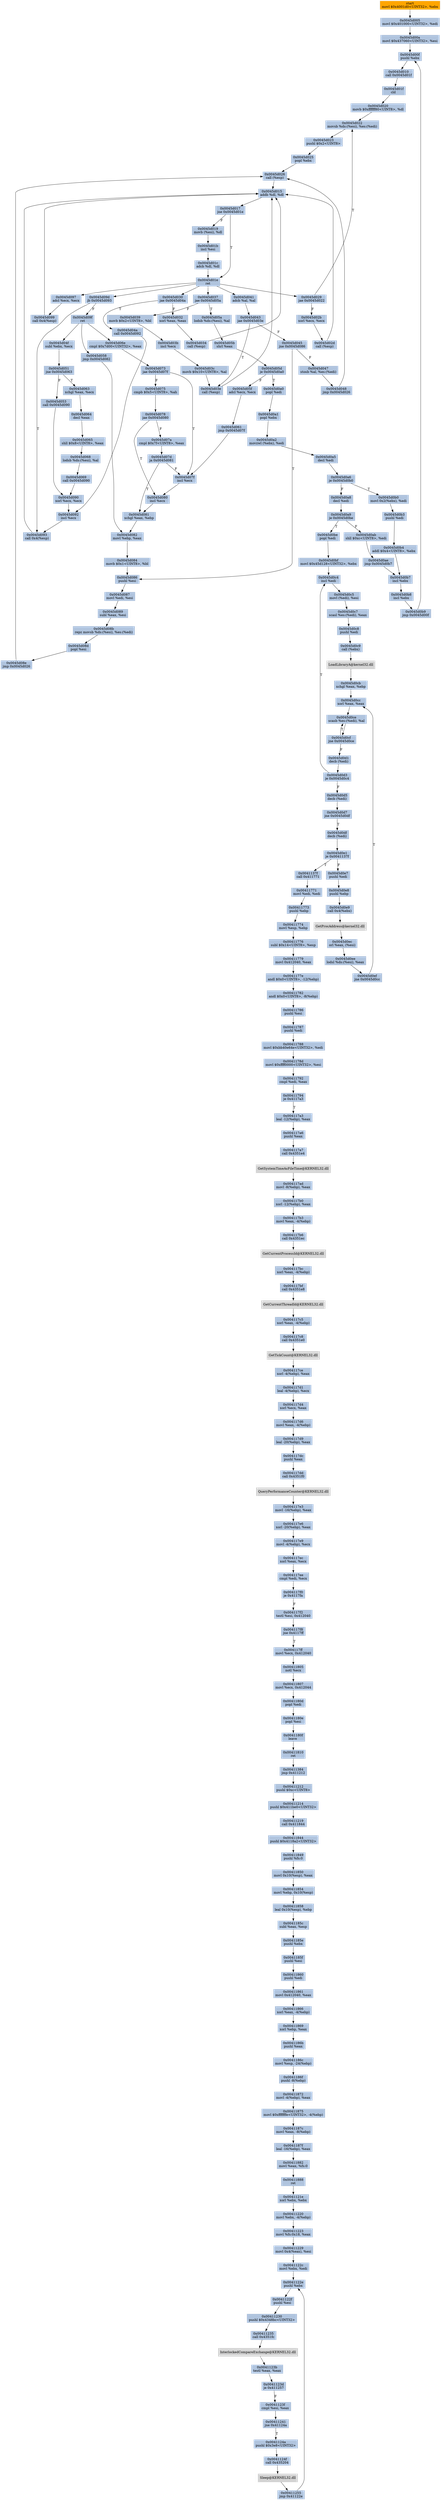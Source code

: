 digraph G {
node[shape=rectangle,style=filled,fillcolor=lightsteelblue,color=lightsteelblue]
bgcolor="transparent"
a0x0045d000movl_0x4001d0UINT32_ebx[label="start\nmovl $0x4001d0<UINT32>, %ebx",fillcolor="orange",color="lightgrey"];
a0x0045d005movl_0x401000UINT32_edi[label="0x0045d005\nmovl $0x401000<UINT32>, %edi"];
a0x0045d00amovl_0x437060UINT32_esi[label="0x0045d00a\nmovl $0x437060<UINT32>, %esi"];
a0x0045d00fpushl_ebx[label="0x0045d00f\npushl %ebx"];
a0x0045d010call_0x0045d01f[label="0x0045d010\ncall 0x0045d01f"];
a0x0045d01fcld_[label="0x0045d01f\ncld "];
a0x0045d020movb_0xffffff80UINT8_dl[label="0x0045d020\nmovb $0xffffff80<UINT8>, %dl"];
a0x0045d022movsb_ds_esi__es_edi_[label="0x0045d022\nmovsb %ds:(%esi), %es:(%edi)"];
a0x0045d023pushl_0x2UINT8[label="0x0045d023\npushl $0x2<UINT8>"];
a0x0045d025popl_ebx[label="0x0045d025\npopl %ebx"];
a0x0045d026call_esp_[label="0x0045d026\ncall (%esp)"];
a0x0045d015addb_dl_dl[label="0x0045d015\naddb %dl, %dl"];
a0x0045d017jne_0x0045d01e[label="0x0045d017\njne 0x0045d01e"];
a0x0045d019movb_esi__dl[label="0x0045d019\nmovb (%esi), %dl"];
a0x0045d01bincl_esi[label="0x0045d01b\nincl %esi"];
a0x0045d01cadcb_dl_dl[label="0x0045d01c\nadcb %dl, %dl"];
a0x0045d01eret[label="0x0045d01e\nret"];
a0x0045d029jae_0x0045d022[label="0x0045d029\njae 0x0045d022"];
a0x0045d02bxorl_ecx_ecx[label="0x0045d02b\nxorl %ecx, %ecx"];
a0x0045d02dcall_esp_[label="0x0045d02d\ncall (%esp)"];
a0x0045d030jae_0x0045d04a[label="0x0045d030\njae 0x0045d04a"];
a0x0045d032xorl_eax_eax[label="0x0045d032\nxorl %eax, %eax"];
a0x0045d034call_esp_[label="0x0045d034\ncall (%esp)"];
a0x0045d037jae_0x0045d05a[label="0x0045d037\njae 0x0045d05a"];
a0x0045d05alodsb_ds_esi__al[label="0x0045d05a\nlodsb %ds:(%esi), %al"];
a0x0045d05bshrl_eax[label="0x0045d05b\nshrl %eax"];
a0x0045d05dje_0x0045d0a0[label="0x0045d05d\nje 0x0045d0a0"];
a0x0045d05fadcl_ecx_ecx[label="0x0045d05f\nadcl %ecx, %ecx"];
a0x0045d061jmp_0x0045d07f[label="0x0045d061\njmp 0x0045d07f"];
a0x0045d07fincl_ecx[label="0x0045d07f\nincl %ecx"];
a0x0045d080incl_ecx[label="0x0045d080\nincl %ecx"];
a0x0045d081xchgl_eax_ebp[label="0x0045d081\nxchgl %eax, %ebp"];
a0x0045d082movl_ebp_eax[label="0x0045d082\nmovl %ebp, %eax"];
a0x0045d084movb_0x1UINT8_bl[label="0x0045d084\nmovb $0x1<UINT8>, %bl"];
a0x0045d086pushl_esi[label="0x0045d086\npushl %esi"];
a0x0045d087movl_edi_esi[label="0x0045d087\nmovl %edi, %esi"];
a0x0045d089subl_eax_esi[label="0x0045d089\nsubl %eax, %esi"];
a0x0045d08brepz_movsb_ds_esi__es_edi_[label="0x0045d08b\nrepz movsb %ds:(%esi), %es:(%edi)"];
a0x0045d08dpopl_esi[label="0x0045d08d\npopl %esi"];
a0x0045d08ejmp_0x0045d026[label="0x0045d08e\njmp 0x0045d026"];
a0x0045d039movb_0x2UINT8_bl[label="0x0045d039\nmovb $0x2<UINT8>, %bl"];
a0x0045d03bincl_ecx[label="0x0045d03b\nincl %ecx"];
a0x0045d03cmovb_0x10UINT8_al[label="0x0045d03c\nmovb $0x10<UINT8>, %al"];
a0x0045d03ecall_esp_[label="0x0045d03e\ncall (%esp)"];
a0x0045d041adcb_al_al[label="0x0045d041\nadcb %al, %al"];
a0x0045d043jae_0x0045d03e[label="0x0045d043\njae 0x0045d03e"];
a0x0045d045jne_0x0045d086[label="0x0045d045\njne 0x0045d086"];
a0x0045d047stosb_al_es_edi_[label="0x0045d047\nstosb %al, %es:(%edi)"];
a0x0045d048jmp_0x0045d026[label="0x0045d048\njmp 0x0045d026"];
a0x0045d04acall_0x0045d092[label="0x0045d04a\ncall 0x0045d092"];
a0x0045d092incl_ecx[label="0x0045d092\nincl %ecx"];
a0x0045d093call_0x4esp_[label="0x0045d093\ncall 0x4(%esp)"];
a0x0045d097adcl_ecx_ecx[label="0x0045d097\nadcl %ecx, %ecx"];
a0x0045d099call_0x4esp_[label="0x0045d099\ncall 0x4(%esp)"];
a0x0045d09djb_0x0045d093[label="0x0045d09d\njb 0x0045d093"];
a0x0045d09fret[label="0x0045d09f\nret"];
a0x0045d04fsubl_ebx_ecx[label="0x0045d04f\nsubl %ebx, %ecx"];
a0x0045d051jne_0x0045d063[label="0x0045d051\njne 0x0045d063"];
a0x0045d053call_0x0045d090[label="0x0045d053\ncall 0x0045d090"];
a0x0045d090xorl_ecx_ecx[label="0x0045d090\nxorl %ecx, %ecx"];
a0x0045d058jmp_0x0045d082[label="0x0045d058\njmp 0x0045d082"];
a0x0045d063xchgl_eax_ecx[label="0x0045d063\nxchgl %eax, %ecx"];
a0x0045d064decl_eax[label="0x0045d064\ndecl %eax"];
a0x0045d065shll_0x8UINT8_eax[label="0x0045d065\nshll $0x8<UINT8>, %eax"];
a0x0045d068lodsb_ds_esi__al[label="0x0045d068\nlodsb %ds:(%esi), %al"];
a0x0045d069call_0x0045d090[label="0x0045d069\ncall 0x0045d090"];
a0x0045d06ecmpl_0x7d00UINT32_eax[label="0x0045d06e\ncmpl $0x7d00<UINT32>, %eax"];
a0x0045d073jae_0x0045d07f[label="0x0045d073\njae 0x0045d07f"];
a0x0045d075cmpb_0x5UINT8_ah[label="0x0045d075\ncmpb $0x5<UINT8>, %ah"];
a0x0045d078jae_0x0045d080[label="0x0045d078\njae 0x0045d080"];
a0x0045d07acmpl_0x7fUINT8_eax[label="0x0045d07a\ncmpl $0x7f<UINT8>, %eax"];
a0x0045d07dja_0x0045d081[label="0x0045d07d\nja 0x0045d081"];
a0x0045d0a0popl_edi[label="0x0045d0a0\npopl %edi"];
a0x0045d0a1popl_ebx[label="0x0045d0a1\npopl %ebx"];
a0x0045d0a2movzwl_ebx__edi[label="0x0045d0a2\nmovzwl (%ebx), %edi"];
a0x0045d0a5decl_edi[label="0x0045d0a5\ndecl %edi"];
a0x0045d0a6je_0x0045d0b0[label="0x0045d0a6\nje 0x0045d0b0"];
a0x0045d0a8decl_edi[label="0x0045d0a8\ndecl %edi"];
a0x0045d0a9je_0x0045d0be[label="0x0045d0a9\nje 0x0045d0be"];
a0x0045d0abshll_0xcUINT8_edi[label="0x0045d0ab\nshll $0xc<UINT8>, %edi"];
a0x0045d0aejmp_0x0045d0b7[label="0x0045d0ae\njmp 0x0045d0b7"];
a0x0045d0b7incl_ebx[label="0x0045d0b7\nincl %ebx"];
a0x0045d0b8incl_ebx[label="0x0045d0b8\nincl %ebx"];
a0x0045d0b9jmp_0x0045d00f[label="0x0045d0b9\njmp 0x0045d00f"];
a0x0045d0b0movl_0x2ebx__edi[label="0x0045d0b0\nmovl 0x2(%ebx), %edi"];
a0x0045d0b3pushl_edi[label="0x0045d0b3\npushl %edi"];
a0x0045d0b4addl_0x4UINT8_ebx[label="0x0045d0b4\naddl $0x4<UINT8>, %ebx"];
a0x0045d0bepopl_edi[label="0x0045d0be\npopl %edi"];
a0x0045d0bfmovl_0x45d128UINT32_ebx[label="0x0045d0bf\nmovl $0x45d128<UINT32>, %ebx"];
a0x0045d0c4incl_edi[label="0x0045d0c4\nincl %edi"];
a0x0045d0c5movl_edi__esi[label="0x0045d0c5\nmovl (%edi), %esi"];
a0x0045d0c7scasl_es_edi__eax[label="0x0045d0c7\nscasl %es:(%edi), %eax"];
a0x0045d0c8pushl_edi[label="0x0045d0c8\npushl %edi"];
a0x0045d0c9call_ebx_[label="0x0045d0c9\ncall (%ebx)"];
LoadLibraryA_kernel32_dll[label="LoadLibraryA@kernel32.dll",fillcolor="lightgrey",color="lightgrey"];
a0x0045d0cbxchgl_eax_ebp[label="0x0045d0cb\nxchgl %eax, %ebp"];
a0x0045d0ccxorl_eax_eax[label="0x0045d0cc\nxorl %eax, %eax"];
a0x0045d0cescasb_es_edi__al[label="0x0045d0ce\nscasb %es:(%edi), %al"];
a0x0045d0cfjne_0x0045d0ce[label="0x0045d0cf\njne 0x0045d0ce"];
a0x0045d0d1decb_edi_[label="0x0045d0d1\ndecb (%edi)"];
a0x0045d0d3je_0x0045d0c4[label="0x0045d0d3\nje 0x0045d0c4"];
a0x0045d0d5decb_edi_[label="0x0045d0d5\ndecb (%edi)"];
a0x0045d0d7jne_0x0045d0df[label="0x0045d0d7\njne 0x0045d0df"];
a0x0045d0dfdecb_edi_[label="0x0045d0df\ndecb (%edi)"];
a0x0045d0e1je_0x0041137f[label="0x0045d0e1\nje 0x0041137f"];
a0x0045d0e7pushl_edi[label="0x0045d0e7\npushl %edi"];
a0x0045d0e8pushl_ebp[label="0x0045d0e8\npushl %ebp"];
a0x0045d0e9call_0x4ebx_[label="0x0045d0e9\ncall 0x4(%ebx)"];
GetProcAddress_kernel32_dll[label="GetProcAddress@kernel32.dll",fillcolor="lightgrey",color="lightgrey"];
a0x0045d0ecorl_eax_esi_[label="0x0045d0ec\norl %eax, (%esi)"];
a0x0045d0eelodsl_ds_esi__eax[label="0x0045d0ee\nlodsl %ds:(%esi), %eax"];
a0x0045d0efjne_0x0045d0cc[label="0x0045d0ef\njne 0x0045d0cc"];
a0x0041137fcall_0x411771[label="0x0041137f\ncall 0x411771"];
a0x00411771movl_edi_edi[label="0x00411771\nmovl %edi, %edi"];
a0x00411773pushl_ebp[label="0x00411773\npushl %ebp"];
a0x00411774movl_esp_ebp[label="0x00411774\nmovl %esp, %ebp"];
a0x00411776subl_0x14UINT8_esp[label="0x00411776\nsubl $0x14<UINT8>, %esp"];
a0x00411779movl_0x412040_eax[label="0x00411779\nmovl 0x412040, %eax"];
a0x0041177eandl_0x0UINT8__12ebp_[label="0x0041177e\nandl $0x0<UINT8>, -12(%ebp)"];
a0x00411782andl_0x0UINT8__8ebp_[label="0x00411782\nandl $0x0<UINT8>, -8(%ebp)"];
a0x00411786pushl_esi[label="0x00411786\npushl %esi"];
a0x00411787pushl_edi[label="0x00411787\npushl %edi"];
a0x00411788movl_0xbb40e64eUINT32_edi[label="0x00411788\nmovl $0xbb40e64e<UINT32>, %edi"];
a0x0041178dmovl_0xffff0000UINT32_esi[label="0x0041178d\nmovl $0xffff0000<UINT32>, %esi"];
a0x00411792cmpl_edi_eax[label="0x00411792\ncmpl %edi, %eax"];
a0x00411794je_0x4117a3[label="0x00411794\nje 0x4117a3"];
a0x004117a3leal__12ebp__eax[label="0x004117a3\nleal -12(%ebp), %eax"];
a0x004117a6pushl_eax[label="0x004117a6\npushl %eax"];
a0x004117a7call_0x4351e4[label="0x004117a7\ncall 0x4351e4"];
GetSystemTimeAsFileTime_KERNEL32_dll[label="GetSystemTimeAsFileTime@KERNEL32.dll",fillcolor="lightgrey",color="lightgrey"];
a0x004117admovl__8ebp__eax[label="0x004117ad\nmovl -8(%ebp), %eax"];
a0x004117b0xorl__12ebp__eax[label="0x004117b0\nxorl -12(%ebp), %eax"];
a0x004117b3movl_eax__4ebp_[label="0x004117b3\nmovl %eax, -4(%ebp)"];
a0x004117b6call_0x4351ec[label="0x004117b6\ncall 0x4351ec"];
GetCurrentProcessId_KERNEL32_dll[label="GetCurrentProcessId@KERNEL32.dll",fillcolor="lightgrey",color="lightgrey"];
a0x004117bcxorl_eax__4ebp_[label="0x004117bc\nxorl %eax, -4(%ebp)"];
a0x004117bfcall_0x4351e8[label="0x004117bf\ncall 0x4351e8"];
GetCurrentThreadId_KERNEL32_dll[label="GetCurrentThreadId@KERNEL32.dll",fillcolor="lightgrey",color="lightgrey"];
a0x004117c5xorl_eax__4ebp_[label="0x004117c5\nxorl %eax, -4(%ebp)"];
a0x004117c8call_0x4351e0[label="0x004117c8\ncall 0x4351e0"];
GetTickCount_KERNEL32_dll[label="GetTickCount@KERNEL32.dll",fillcolor="lightgrey",color="lightgrey"];
a0x004117cexorl__4ebp__eax[label="0x004117ce\nxorl -4(%ebp), %eax"];
a0x004117d1leal__4ebp__ecx[label="0x004117d1\nleal -4(%ebp), %ecx"];
a0x004117d4xorl_ecx_eax[label="0x004117d4\nxorl %ecx, %eax"];
a0x004117d6movl_eax__4ebp_[label="0x004117d6\nmovl %eax, -4(%ebp)"];
a0x004117d9leal__20ebp__eax[label="0x004117d9\nleal -20(%ebp), %eax"];
a0x004117dcpushl_eax[label="0x004117dc\npushl %eax"];
a0x004117ddcall_0x4351f0[label="0x004117dd\ncall 0x4351f0"];
QueryPerformanceCounter_KERNEL32_dll[label="QueryPerformanceCounter@KERNEL32.dll",fillcolor="lightgrey",color="lightgrey"];
a0x004117e3movl__16ebp__eax[label="0x004117e3\nmovl -16(%ebp), %eax"];
a0x004117e6xorl__20ebp__eax[label="0x004117e6\nxorl -20(%ebp), %eax"];
a0x004117e9movl__4ebp__ecx[label="0x004117e9\nmovl -4(%ebp), %ecx"];
a0x004117ecxorl_eax_ecx[label="0x004117ec\nxorl %eax, %ecx"];
a0x004117eecmpl_edi_ecx[label="0x004117ee\ncmpl %edi, %ecx"];
a0x004117f0je_0x4117fa[label="0x004117f0\nje 0x4117fa"];
a0x004117f2testl_esi_0x412040[label="0x004117f2\ntestl %esi, 0x412040"];
a0x004117f8jne_0x4117ff[label="0x004117f8\njne 0x4117ff"];
a0x004117ffmovl_ecx_0x412040[label="0x004117ff\nmovl %ecx, 0x412040"];
a0x00411805notl_ecx[label="0x00411805\nnotl %ecx"];
a0x00411807movl_ecx_0x412044[label="0x00411807\nmovl %ecx, 0x412044"];
a0x0041180dpopl_edi[label="0x0041180d\npopl %edi"];
a0x0041180epopl_esi[label="0x0041180e\npopl %esi"];
a0x0041180fleave_[label="0x0041180f\nleave "];
a0x00411810ret[label="0x00411810\nret"];
a0x00411384jmp_0x411212[label="0x00411384\njmp 0x411212"];
a0x00411212pushl_0xcUINT8[label="0x00411212\npushl $0xc<UINT8>"];
a0x00411214pushl_0x411be0UINT32[label="0x00411214\npushl $0x411be0<UINT32>"];
a0x00411219call_0x411844[label="0x00411219\ncall 0x411844"];
a0x00411844pushl_0x4118a2UINT32[label="0x00411844\npushl $0x4118a2<UINT32>"];
a0x00411849pushl_fs_0[label="0x00411849\npushl %fs:0"];
a0x00411850movl_0x10esp__eax[label="0x00411850\nmovl 0x10(%esp), %eax"];
a0x00411854movl_ebp_0x10esp_[label="0x00411854\nmovl %ebp, 0x10(%esp)"];
a0x00411858leal_0x10esp__ebp[label="0x00411858\nleal 0x10(%esp), %ebp"];
a0x0041185csubl_eax_esp[label="0x0041185c\nsubl %eax, %esp"];
a0x0041185epushl_ebx[label="0x0041185e\npushl %ebx"];
a0x0041185fpushl_esi[label="0x0041185f\npushl %esi"];
a0x00411860pushl_edi[label="0x00411860\npushl %edi"];
a0x00411861movl_0x412040_eax[label="0x00411861\nmovl 0x412040, %eax"];
a0x00411866xorl_eax__4ebp_[label="0x00411866\nxorl %eax, -4(%ebp)"];
a0x00411869xorl_ebp_eax[label="0x00411869\nxorl %ebp, %eax"];
a0x0041186bpushl_eax[label="0x0041186b\npushl %eax"];
a0x0041186cmovl_esp__24ebp_[label="0x0041186c\nmovl %esp, -24(%ebp)"];
a0x0041186fpushl__8ebp_[label="0x0041186f\npushl -8(%ebp)"];
a0x00411872movl__4ebp__eax[label="0x00411872\nmovl -4(%ebp), %eax"];
a0x00411875movl_0xfffffffeUINT32__4ebp_[label="0x00411875\nmovl $0xfffffffe<UINT32>, -4(%ebp)"];
a0x0041187cmovl_eax__8ebp_[label="0x0041187c\nmovl %eax, -8(%ebp)"];
a0x0041187fleal__16ebp__eax[label="0x0041187f\nleal -16(%ebp), %eax"];
a0x00411882movl_eax_fs_0[label="0x00411882\nmovl %eax, %fs:0"];
a0x00411888ret[label="0x00411888\nret"];
a0x0041121exorl_ebx_ebx[label="0x0041121e\nxorl %ebx, %ebx"];
a0x00411220movl_ebx__4ebp_[label="0x00411220\nmovl %ebx, -4(%ebp)"];
a0x00411223movl_fs_0x18_eax[label="0x00411223\nmovl %fs:0x18, %eax"];
a0x00411229movl_0x4eax__esi[label="0x00411229\nmovl 0x4(%eax), %esi"];
a0x0041122cmovl_ebx_edi[label="0x0041122c\nmovl %ebx, %edi"];
a0x0041122epushl_ebx[label="0x0041122e\npushl %ebx"];
a0x0041122fpushl_esi[label="0x0041122f\npushl %esi"];
a0x00411230pushl_0x4348bcUINT32[label="0x00411230\npushl $0x4348bc<UINT32>"];
a0x00411235call_0x4351fc[label="0x00411235\ncall 0x4351fc"];
InterlockedCompareExchange_KERNEL32_dll[label="InterlockedCompareExchange@KERNEL32.dll",fillcolor="lightgrey",color="lightgrey"];
a0x0041123btestl_eax_eax[label="0x0041123b\ntestl %eax, %eax"];
a0x0041123dje_0x411257[label="0x0041123d\nje 0x411257"];
a0x0041123fcmpl_esi_eax[label="0x0041123f\ncmpl %esi, %eax"];
a0x00411241jne_0x41124a[label="0x00411241\njne 0x41124a"];
a0x0041124apushl_0x3e8UINT32[label="0x0041124a\npushl $0x3e8<UINT32>"];
a0x0041124fcall_0x435204[label="0x0041124f\ncall 0x435204"];
Sleep_KERNEL32_dll[label="Sleep@KERNEL32.dll",fillcolor="lightgrey",color="lightgrey"];
a0x00411255jmp_0x41122e[label="0x00411255\njmp 0x41122e"];
a0x0045d000movl_0x4001d0UINT32_ebx -> a0x0045d005movl_0x401000UINT32_edi [color="#000000"];
a0x0045d005movl_0x401000UINT32_edi -> a0x0045d00amovl_0x437060UINT32_esi [color="#000000"];
a0x0045d00amovl_0x437060UINT32_esi -> a0x0045d00fpushl_ebx [color="#000000"];
a0x0045d00fpushl_ebx -> a0x0045d010call_0x0045d01f [color="#000000"];
a0x0045d010call_0x0045d01f -> a0x0045d01fcld_ [color="#000000"];
a0x0045d01fcld_ -> a0x0045d020movb_0xffffff80UINT8_dl [color="#000000"];
a0x0045d020movb_0xffffff80UINT8_dl -> a0x0045d022movsb_ds_esi__es_edi_ [color="#000000"];
a0x0045d022movsb_ds_esi__es_edi_ -> a0x0045d023pushl_0x2UINT8 [color="#000000"];
a0x0045d023pushl_0x2UINT8 -> a0x0045d025popl_ebx [color="#000000"];
a0x0045d025popl_ebx -> a0x0045d026call_esp_ [color="#000000"];
a0x0045d026call_esp_ -> a0x0045d015addb_dl_dl [color="#000000"];
a0x0045d015addb_dl_dl -> a0x0045d017jne_0x0045d01e [color="#000000"];
a0x0045d017jne_0x0045d01e -> a0x0045d019movb_esi__dl [color="#000000",label="F"];
a0x0045d019movb_esi__dl -> a0x0045d01bincl_esi [color="#000000"];
a0x0045d01bincl_esi -> a0x0045d01cadcb_dl_dl [color="#000000"];
a0x0045d01cadcb_dl_dl -> a0x0045d01eret [color="#000000"];
a0x0045d01eret -> a0x0045d029jae_0x0045d022 [color="#000000"];
a0x0045d029jae_0x0045d022 -> a0x0045d02bxorl_ecx_ecx [color="#000000",label="F"];
a0x0045d02bxorl_ecx_ecx -> a0x0045d02dcall_esp_ [color="#000000"];
a0x0045d02dcall_esp_ -> a0x0045d015addb_dl_dl [color="#000000"];
a0x0045d017jne_0x0045d01e -> a0x0045d01eret [color="#000000",label="T"];
a0x0045d01eret -> a0x0045d030jae_0x0045d04a [color="#000000"];
a0x0045d030jae_0x0045d04a -> a0x0045d032xorl_eax_eax [color="#000000",label="F"];
a0x0045d032xorl_eax_eax -> a0x0045d034call_esp_ [color="#000000"];
a0x0045d034call_esp_ -> a0x0045d015addb_dl_dl [color="#000000"];
a0x0045d01eret -> a0x0045d037jae_0x0045d05a [color="#000000"];
a0x0045d037jae_0x0045d05a -> a0x0045d05alodsb_ds_esi__al [color="#000000",label="T"];
a0x0045d05alodsb_ds_esi__al -> a0x0045d05bshrl_eax [color="#000000"];
a0x0045d05bshrl_eax -> a0x0045d05dje_0x0045d0a0 [color="#000000"];
a0x0045d05dje_0x0045d0a0 -> a0x0045d05fadcl_ecx_ecx [color="#000000",label="F"];
a0x0045d05fadcl_ecx_ecx -> a0x0045d061jmp_0x0045d07f [color="#000000"];
a0x0045d061jmp_0x0045d07f -> a0x0045d07fincl_ecx [color="#000000"];
a0x0045d07fincl_ecx -> a0x0045d080incl_ecx [color="#000000"];
a0x0045d080incl_ecx -> a0x0045d081xchgl_eax_ebp [color="#000000"];
a0x0045d081xchgl_eax_ebp -> a0x0045d082movl_ebp_eax [color="#000000"];
a0x0045d082movl_ebp_eax -> a0x0045d084movb_0x1UINT8_bl [color="#000000"];
a0x0045d084movb_0x1UINT8_bl -> a0x0045d086pushl_esi [color="#000000"];
a0x0045d086pushl_esi -> a0x0045d087movl_edi_esi [color="#000000"];
a0x0045d087movl_edi_esi -> a0x0045d089subl_eax_esi [color="#000000"];
a0x0045d089subl_eax_esi -> a0x0045d08brepz_movsb_ds_esi__es_edi_ [color="#000000"];
a0x0045d08brepz_movsb_ds_esi__es_edi_ -> a0x0045d08dpopl_esi [color="#000000"];
a0x0045d08dpopl_esi -> a0x0045d08ejmp_0x0045d026 [color="#000000"];
a0x0045d08ejmp_0x0045d026 -> a0x0045d026call_esp_ [color="#000000"];
a0x0045d029jae_0x0045d022 -> a0x0045d022movsb_ds_esi__es_edi_ [color="#000000",label="T"];
a0x0045d037jae_0x0045d05a -> a0x0045d039movb_0x2UINT8_bl [color="#000000",label="F"];
a0x0045d039movb_0x2UINT8_bl -> a0x0045d03bincl_ecx [color="#000000"];
a0x0045d03bincl_ecx -> a0x0045d03cmovb_0x10UINT8_al [color="#000000"];
a0x0045d03cmovb_0x10UINT8_al -> a0x0045d03ecall_esp_ [color="#000000"];
a0x0045d03ecall_esp_ -> a0x0045d015addb_dl_dl [color="#000000"];
a0x0045d01eret -> a0x0045d041adcb_al_al [color="#000000"];
a0x0045d041adcb_al_al -> a0x0045d043jae_0x0045d03e [color="#000000"];
a0x0045d043jae_0x0045d03e -> a0x0045d03ecall_esp_ [color="#000000",label="T"];
a0x0045d043jae_0x0045d03e -> a0x0045d045jne_0x0045d086 [color="#000000",label="F"];
a0x0045d045jne_0x0045d086 -> a0x0045d047stosb_al_es_edi_ [color="#000000",label="F"];
a0x0045d047stosb_al_es_edi_ -> a0x0045d048jmp_0x0045d026 [color="#000000"];
a0x0045d048jmp_0x0045d026 -> a0x0045d026call_esp_ [color="#000000"];
a0x0045d030jae_0x0045d04a -> a0x0045d04acall_0x0045d092 [color="#000000",label="T"];
a0x0045d04acall_0x0045d092 -> a0x0045d092incl_ecx [color="#000000"];
a0x0045d092incl_ecx -> a0x0045d093call_0x4esp_ [color="#000000"];
a0x0045d093call_0x4esp_ -> a0x0045d015addb_dl_dl [color="#000000"];
a0x0045d01eret -> a0x0045d097adcl_ecx_ecx [color="#000000"];
a0x0045d097adcl_ecx_ecx -> a0x0045d099call_0x4esp_ [color="#000000"];
a0x0045d099call_0x4esp_ -> a0x0045d015addb_dl_dl [color="#000000"];
a0x0045d01eret -> a0x0045d09djb_0x0045d093 [color="#000000"];
a0x0045d09djb_0x0045d093 -> a0x0045d09fret [color="#000000",label="F"];
a0x0045d09fret -> a0x0045d04fsubl_ebx_ecx [color="#000000"];
a0x0045d04fsubl_ebx_ecx -> a0x0045d051jne_0x0045d063 [color="#000000"];
a0x0045d051jne_0x0045d063 -> a0x0045d053call_0x0045d090 [color="#000000",label="F"];
a0x0045d053call_0x0045d090 -> a0x0045d090xorl_ecx_ecx [color="#000000"];
a0x0045d090xorl_ecx_ecx -> a0x0045d092incl_ecx [color="#000000"];
a0x0045d09fret -> a0x0045d058jmp_0x0045d082 [color="#000000"];
a0x0045d058jmp_0x0045d082 -> a0x0045d082movl_ebp_eax [color="#000000"];
a0x0045d051jne_0x0045d063 -> a0x0045d063xchgl_eax_ecx [color="#000000",label="T"];
a0x0045d063xchgl_eax_ecx -> a0x0045d064decl_eax [color="#000000"];
a0x0045d064decl_eax -> a0x0045d065shll_0x8UINT8_eax [color="#000000"];
a0x0045d065shll_0x8UINT8_eax -> a0x0045d068lodsb_ds_esi__al [color="#000000"];
a0x0045d068lodsb_ds_esi__al -> a0x0045d069call_0x0045d090 [color="#000000"];
a0x0045d069call_0x0045d090 -> a0x0045d090xorl_ecx_ecx [color="#000000"];
a0x0045d09djb_0x0045d093 -> a0x0045d093call_0x4esp_ [color="#000000",label="T"];
a0x0045d09fret -> a0x0045d06ecmpl_0x7d00UINT32_eax [color="#000000"];
a0x0045d06ecmpl_0x7d00UINT32_eax -> a0x0045d073jae_0x0045d07f [color="#000000"];
a0x0045d073jae_0x0045d07f -> a0x0045d075cmpb_0x5UINT8_ah [color="#000000",label="F"];
a0x0045d075cmpb_0x5UINT8_ah -> a0x0045d078jae_0x0045d080 [color="#000000"];
a0x0045d078jae_0x0045d080 -> a0x0045d07acmpl_0x7fUINT8_eax [color="#000000",label="F"];
a0x0045d07acmpl_0x7fUINT8_eax -> a0x0045d07dja_0x0045d081 [color="#000000"];
a0x0045d07dja_0x0045d081 -> a0x0045d07fincl_ecx [color="#000000",label="F"];
a0x0045d045jne_0x0045d086 -> a0x0045d086pushl_esi [color="#000000",label="T"];
a0x0045d07dja_0x0045d081 -> a0x0045d081xchgl_eax_ebp [color="#000000",label="T"];
a0x0045d078jae_0x0045d080 -> a0x0045d080incl_ecx [color="#000000",label="T"];
a0x0045d073jae_0x0045d07f -> a0x0045d07fincl_ecx [color="#000000",label="T"];
a0x0045d05dje_0x0045d0a0 -> a0x0045d0a0popl_edi [color="#000000",label="T"];
a0x0045d0a0popl_edi -> a0x0045d0a1popl_ebx [color="#000000"];
a0x0045d0a1popl_ebx -> a0x0045d0a2movzwl_ebx__edi [color="#000000"];
a0x0045d0a2movzwl_ebx__edi -> a0x0045d0a5decl_edi [color="#000000"];
a0x0045d0a5decl_edi -> a0x0045d0a6je_0x0045d0b0 [color="#000000"];
a0x0045d0a6je_0x0045d0b0 -> a0x0045d0a8decl_edi [color="#000000",label="F"];
a0x0045d0a8decl_edi -> a0x0045d0a9je_0x0045d0be [color="#000000"];
a0x0045d0a9je_0x0045d0be -> a0x0045d0abshll_0xcUINT8_edi [color="#000000",label="F"];
a0x0045d0abshll_0xcUINT8_edi -> a0x0045d0aejmp_0x0045d0b7 [color="#000000"];
a0x0045d0aejmp_0x0045d0b7 -> a0x0045d0b7incl_ebx [color="#000000"];
a0x0045d0b7incl_ebx -> a0x0045d0b8incl_ebx [color="#000000"];
a0x0045d0b8incl_ebx -> a0x0045d0b9jmp_0x0045d00f [color="#000000"];
a0x0045d0b9jmp_0x0045d00f -> a0x0045d00fpushl_ebx [color="#000000"];
a0x0045d0a6je_0x0045d0b0 -> a0x0045d0b0movl_0x2ebx__edi [color="#000000",label="T"];
a0x0045d0b0movl_0x2ebx__edi -> a0x0045d0b3pushl_edi [color="#000000"];
a0x0045d0b3pushl_edi -> a0x0045d0b4addl_0x4UINT8_ebx [color="#000000"];
a0x0045d0b4addl_0x4UINT8_ebx -> a0x0045d0b7incl_ebx [color="#000000"];
a0x0045d0a9je_0x0045d0be -> a0x0045d0bepopl_edi [color="#000000",label="T"];
a0x0045d0bepopl_edi -> a0x0045d0bfmovl_0x45d128UINT32_ebx [color="#000000"];
a0x0045d0bfmovl_0x45d128UINT32_ebx -> a0x0045d0c4incl_edi [color="#000000"];
a0x0045d0c4incl_edi -> a0x0045d0c5movl_edi__esi [color="#000000"];
a0x0045d0c5movl_edi__esi -> a0x0045d0c7scasl_es_edi__eax [color="#000000"];
a0x0045d0c7scasl_es_edi__eax -> a0x0045d0c8pushl_edi [color="#000000"];
a0x0045d0c8pushl_edi -> a0x0045d0c9call_ebx_ [color="#000000"];
a0x0045d0c9call_ebx_ -> LoadLibraryA_kernel32_dll [color="#000000"];
LoadLibraryA_kernel32_dll -> a0x0045d0cbxchgl_eax_ebp [color="#000000"];
a0x0045d0cbxchgl_eax_ebp -> a0x0045d0ccxorl_eax_eax [color="#000000"];
a0x0045d0ccxorl_eax_eax -> a0x0045d0cescasb_es_edi__al [color="#000000"];
a0x0045d0cescasb_es_edi__al -> a0x0045d0cfjne_0x0045d0ce [color="#000000"];
a0x0045d0cfjne_0x0045d0ce -> a0x0045d0cescasb_es_edi__al [color="#000000",label="T"];
a0x0045d0cfjne_0x0045d0ce -> a0x0045d0d1decb_edi_ [color="#000000",label="F"];
a0x0045d0d1decb_edi_ -> a0x0045d0d3je_0x0045d0c4 [color="#000000"];
a0x0045d0d3je_0x0045d0c4 -> a0x0045d0d5decb_edi_ [color="#000000",label="F"];
a0x0045d0d5decb_edi_ -> a0x0045d0d7jne_0x0045d0df [color="#000000"];
a0x0045d0d7jne_0x0045d0df -> a0x0045d0dfdecb_edi_ [color="#000000",label="T"];
a0x0045d0dfdecb_edi_ -> a0x0045d0e1je_0x0041137f [color="#000000"];
a0x0045d0e1je_0x0041137f -> a0x0045d0e7pushl_edi [color="#000000",label="F"];
a0x0045d0e7pushl_edi -> a0x0045d0e8pushl_ebp [color="#000000"];
a0x0045d0e8pushl_ebp -> a0x0045d0e9call_0x4ebx_ [color="#000000"];
a0x0045d0e9call_0x4ebx_ -> GetProcAddress_kernel32_dll [color="#000000"];
GetProcAddress_kernel32_dll -> a0x0045d0ecorl_eax_esi_ [color="#000000"];
a0x0045d0ecorl_eax_esi_ -> a0x0045d0eelodsl_ds_esi__eax [color="#000000"];
a0x0045d0eelodsl_ds_esi__eax -> a0x0045d0efjne_0x0045d0cc [color="#000000"];
a0x0045d0efjne_0x0045d0cc -> a0x0045d0ccxorl_eax_eax [color="#000000",label="T"];
a0x0045d0d3je_0x0045d0c4 -> a0x0045d0c4incl_edi [color="#000000",label="T"];
a0x0045d0e1je_0x0041137f -> a0x0041137fcall_0x411771 [color="#000000",label="T"];
a0x0041137fcall_0x411771 -> a0x00411771movl_edi_edi [color="#000000"];
a0x00411771movl_edi_edi -> a0x00411773pushl_ebp [color="#000000"];
a0x00411773pushl_ebp -> a0x00411774movl_esp_ebp [color="#000000"];
a0x00411774movl_esp_ebp -> a0x00411776subl_0x14UINT8_esp [color="#000000"];
a0x00411776subl_0x14UINT8_esp -> a0x00411779movl_0x412040_eax [color="#000000"];
a0x00411779movl_0x412040_eax -> a0x0041177eandl_0x0UINT8__12ebp_ [color="#000000"];
a0x0041177eandl_0x0UINT8__12ebp_ -> a0x00411782andl_0x0UINT8__8ebp_ [color="#000000"];
a0x00411782andl_0x0UINT8__8ebp_ -> a0x00411786pushl_esi [color="#000000"];
a0x00411786pushl_esi -> a0x00411787pushl_edi [color="#000000"];
a0x00411787pushl_edi -> a0x00411788movl_0xbb40e64eUINT32_edi [color="#000000"];
a0x00411788movl_0xbb40e64eUINT32_edi -> a0x0041178dmovl_0xffff0000UINT32_esi [color="#000000"];
a0x0041178dmovl_0xffff0000UINT32_esi -> a0x00411792cmpl_edi_eax [color="#000000"];
a0x00411792cmpl_edi_eax -> a0x00411794je_0x4117a3 [color="#000000"];
a0x00411794je_0x4117a3 -> a0x004117a3leal__12ebp__eax [color="#000000",label="T"];
a0x004117a3leal__12ebp__eax -> a0x004117a6pushl_eax [color="#000000"];
a0x004117a6pushl_eax -> a0x004117a7call_0x4351e4 [color="#000000"];
a0x004117a7call_0x4351e4 -> GetSystemTimeAsFileTime_KERNEL32_dll [color="#000000"];
GetSystemTimeAsFileTime_KERNEL32_dll -> a0x004117admovl__8ebp__eax [color="#000000"];
a0x004117admovl__8ebp__eax -> a0x004117b0xorl__12ebp__eax [color="#000000"];
a0x004117b0xorl__12ebp__eax -> a0x004117b3movl_eax__4ebp_ [color="#000000"];
a0x004117b3movl_eax__4ebp_ -> a0x004117b6call_0x4351ec [color="#000000"];
a0x004117b6call_0x4351ec -> GetCurrentProcessId_KERNEL32_dll [color="#000000"];
GetCurrentProcessId_KERNEL32_dll -> a0x004117bcxorl_eax__4ebp_ [color="#000000"];
a0x004117bcxorl_eax__4ebp_ -> a0x004117bfcall_0x4351e8 [color="#000000"];
a0x004117bfcall_0x4351e8 -> GetCurrentThreadId_KERNEL32_dll [color="#000000"];
GetCurrentThreadId_KERNEL32_dll -> a0x004117c5xorl_eax__4ebp_ [color="#000000"];
a0x004117c5xorl_eax__4ebp_ -> a0x004117c8call_0x4351e0 [color="#000000"];
a0x004117c8call_0x4351e0 -> GetTickCount_KERNEL32_dll [color="#000000"];
GetTickCount_KERNEL32_dll -> a0x004117cexorl__4ebp__eax [color="#000000"];
a0x004117cexorl__4ebp__eax -> a0x004117d1leal__4ebp__ecx [color="#000000"];
a0x004117d1leal__4ebp__ecx -> a0x004117d4xorl_ecx_eax [color="#000000"];
a0x004117d4xorl_ecx_eax -> a0x004117d6movl_eax__4ebp_ [color="#000000"];
a0x004117d6movl_eax__4ebp_ -> a0x004117d9leal__20ebp__eax [color="#000000"];
a0x004117d9leal__20ebp__eax -> a0x004117dcpushl_eax [color="#000000"];
a0x004117dcpushl_eax -> a0x004117ddcall_0x4351f0 [color="#000000"];
a0x004117ddcall_0x4351f0 -> QueryPerformanceCounter_KERNEL32_dll [color="#000000"];
QueryPerformanceCounter_KERNEL32_dll -> a0x004117e3movl__16ebp__eax [color="#000000"];
a0x004117e3movl__16ebp__eax -> a0x004117e6xorl__20ebp__eax [color="#000000"];
a0x004117e6xorl__20ebp__eax -> a0x004117e9movl__4ebp__ecx [color="#000000"];
a0x004117e9movl__4ebp__ecx -> a0x004117ecxorl_eax_ecx [color="#000000"];
a0x004117ecxorl_eax_ecx -> a0x004117eecmpl_edi_ecx [color="#000000"];
a0x004117eecmpl_edi_ecx -> a0x004117f0je_0x4117fa [color="#000000"];
a0x004117f0je_0x4117fa -> a0x004117f2testl_esi_0x412040 [color="#000000",label="F"];
a0x004117f2testl_esi_0x412040 -> a0x004117f8jne_0x4117ff [color="#000000"];
a0x004117f8jne_0x4117ff -> a0x004117ffmovl_ecx_0x412040 [color="#000000",label="T"];
a0x004117ffmovl_ecx_0x412040 -> a0x00411805notl_ecx [color="#000000"];
a0x00411805notl_ecx -> a0x00411807movl_ecx_0x412044 [color="#000000"];
a0x00411807movl_ecx_0x412044 -> a0x0041180dpopl_edi [color="#000000"];
a0x0041180dpopl_edi -> a0x0041180epopl_esi [color="#000000"];
a0x0041180epopl_esi -> a0x0041180fleave_ [color="#000000"];
a0x0041180fleave_ -> a0x00411810ret [color="#000000"];
a0x00411810ret -> a0x00411384jmp_0x411212 [color="#000000"];
a0x00411384jmp_0x411212 -> a0x00411212pushl_0xcUINT8 [color="#000000"];
a0x00411212pushl_0xcUINT8 -> a0x00411214pushl_0x411be0UINT32 [color="#000000"];
a0x00411214pushl_0x411be0UINT32 -> a0x00411219call_0x411844 [color="#000000"];
a0x00411219call_0x411844 -> a0x00411844pushl_0x4118a2UINT32 [color="#000000"];
a0x00411844pushl_0x4118a2UINT32 -> a0x00411849pushl_fs_0 [color="#000000"];
a0x00411849pushl_fs_0 -> a0x00411850movl_0x10esp__eax [color="#000000"];
a0x00411850movl_0x10esp__eax -> a0x00411854movl_ebp_0x10esp_ [color="#000000"];
a0x00411854movl_ebp_0x10esp_ -> a0x00411858leal_0x10esp__ebp [color="#000000"];
a0x00411858leal_0x10esp__ebp -> a0x0041185csubl_eax_esp [color="#000000"];
a0x0041185csubl_eax_esp -> a0x0041185epushl_ebx [color="#000000"];
a0x0041185epushl_ebx -> a0x0041185fpushl_esi [color="#000000"];
a0x0041185fpushl_esi -> a0x00411860pushl_edi [color="#000000"];
a0x00411860pushl_edi -> a0x00411861movl_0x412040_eax [color="#000000"];
a0x00411861movl_0x412040_eax -> a0x00411866xorl_eax__4ebp_ [color="#000000"];
a0x00411866xorl_eax__4ebp_ -> a0x00411869xorl_ebp_eax [color="#000000"];
a0x00411869xorl_ebp_eax -> a0x0041186bpushl_eax [color="#000000"];
a0x0041186bpushl_eax -> a0x0041186cmovl_esp__24ebp_ [color="#000000"];
a0x0041186cmovl_esp__24ebp_ -> a0x0041186fpushl__8ebp_ [color="#000000"];
a0x0041186fpushl__8ebp_ -> a0x00411872movl__4ebp__eax [color="#000000"];
a0x00411872movl__4ebp__eax -> a0x00411875movl_0xfffffffeUINT32__4ebp_ [color="#000000"];
a0x00411875movl_0xfffffffeUINT32__4ebp_ -> a0x0041187cmovl_eax__8ebp_ [color="#000000"];
a0x0041187cmovl_eax__8ebp_ -> a0x0041187fleal__16ebp__eax [color="#000000"];
a0x0041187fleal__16ebp__eax -> a0x00411882movl_eax_fs_0 [color="#000000"];
a0x00411882movl_eax_fs_0 -> a0x00411888ret [color="#000000"];
a0x00411888ret -> a0x0041121exorl_ebx_ebx [color="#000000"];
a0x0041121exorl_ebx_ebx -> a0x00411220movl_ebx__4ebp_ [color="#000000"];
a0x00411220movl_ebx__4ebp_ -> a0x00411223movl_fs_0x18_eax [color="#000000"];
a0x00411223movl_fs_0x18_eax -> a0x00411229movl_0x4eax__esi [color="#000000"];
a0x00411229movl_0x4eax__esi -> a0x0041122cmovl_ebx_edi [color="#000000"];
a0x0041122cmovl_ebx_edi -> a0x0041122epushl_ebx [color="#000000"];
a0x0041122epushl_ebx -> a0x0041122fpushl_esi [color="#000000"];
a0x0041122fpushl_esi -> a0x00411230pushl_0x4348bcUINT32 [color="#000000"];
a0x00411230pushl_0x4348bcUINT32 -> a0x00411235call_0x4351fc [color="#000000"];
a0x00411235call_0x4351fc -> InterlockedCompareExchange_KERNEL32_dll [color="#000000"];
InterlockedCompareExchange_KERNEL32_dll -> a0x0041123btestl_eax_eax [color="#000000"];
a0x0041123btestl_eax_eax -> a0x0041123dje_0x411257 [color="#000000"];
a0x0041123dje_0x411257 -> a0x0041123fcmpl_esi_eax [color="#000000",label="F"];
a0x0041123fcmpl_esi_eax -> a0x00411241jne_0x41124a [color="#000000"];
a0x00411241jne_0x41124a -> a0x0041124apushl_0x3e8UINT32 [color="#000000",label="T"];
a0x0041124apushl_0x3e8UINT32 -> a0x0041124fcall_0x435204 [color="#000000"];
a0x0041124fcall_0x435204 -> Sleep_KERNEL32_dll [color="#000000"];
Sleep_KERNEL32_dll -> a0x00411255jmp_0x41122e [color="#000000"];
a0x00411255jmp_0x41122e -> a0x0041122epushl_ebx [color="#000000"];
}
